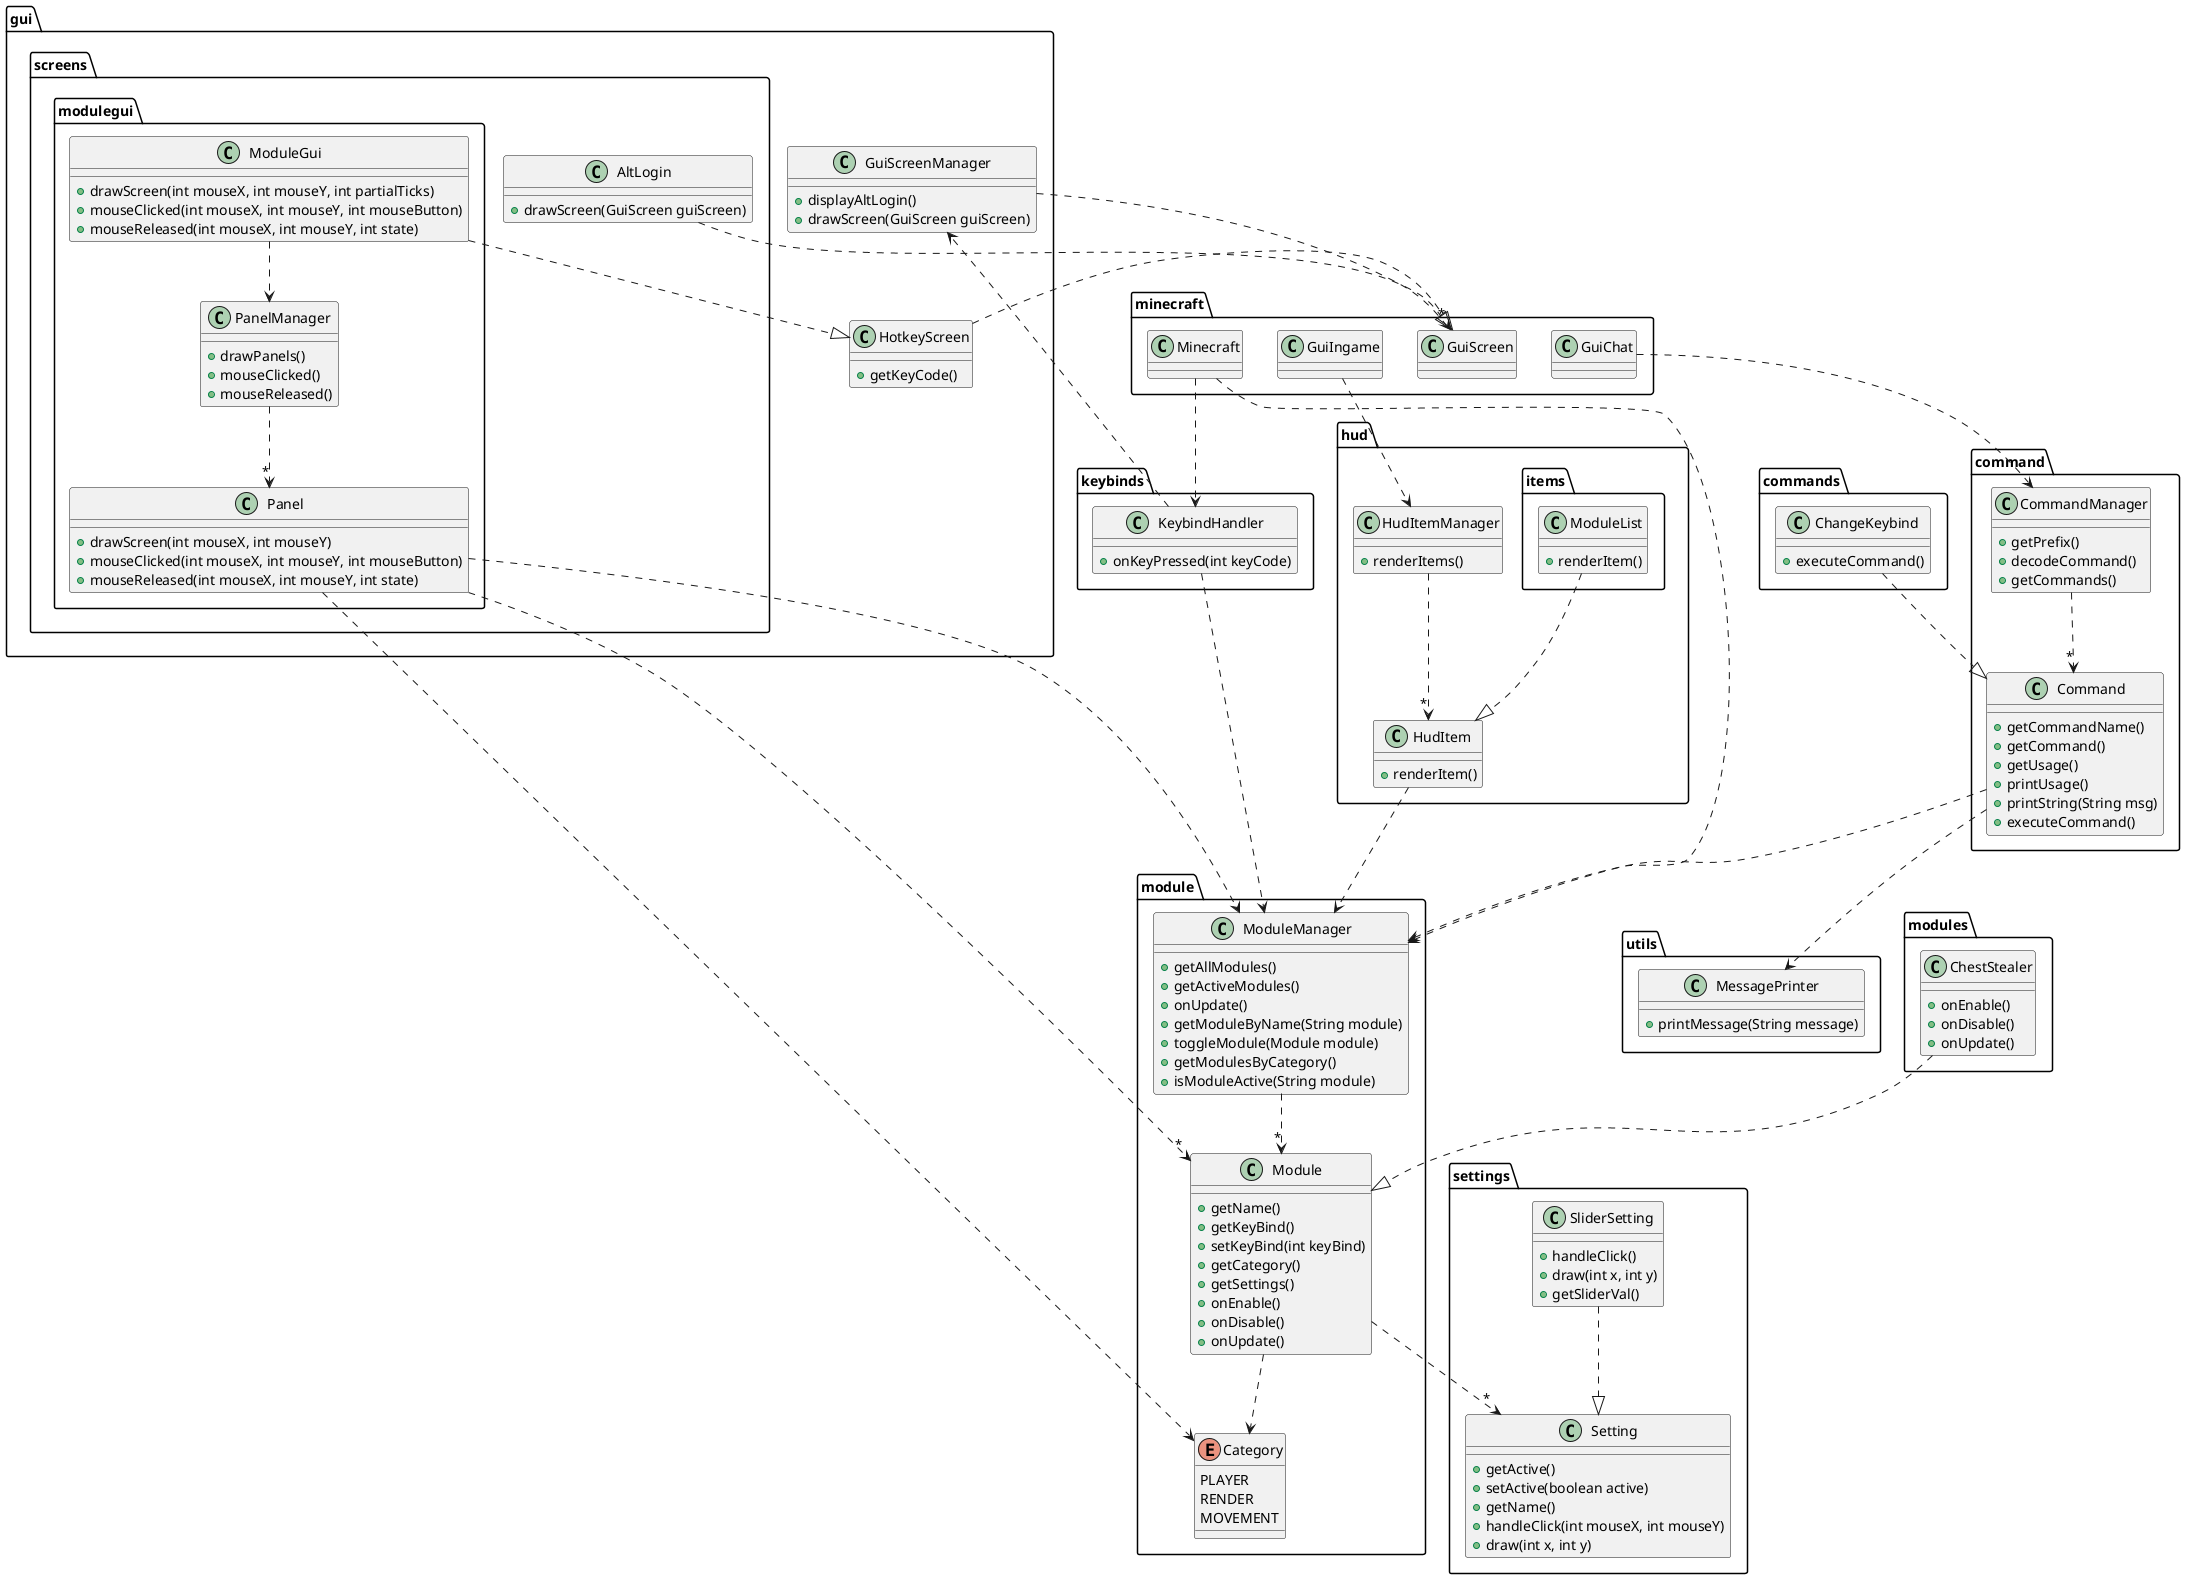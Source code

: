 @startuml

namespace minecraft {
class Minecraft
class GuiScreen
class GuiChat
class GuiIngame
}

namespace command {
class Command {
    + getCommandName()
    + getCommand()
    + getUsage()
    + printUsage()
    + printString(String msg)
    + executeCommand()
}

class CommandManager {
    + getPrefix()
    + decodeCommand()
    + getCommands()
}
}

namespace commands {
class ChangeKeybind {
    + executeCommand()
}
}

namespace gui {
namespace screens {
namespace modulegui {
class Panel {
    + drawScreen(int mouseX, int mouseY)
    + mouseClicked(int mouseX, int mouseY, int mouseButton)
    + mouseReleased(int mouseX, int mouseY, int state)
}

class PanelManager {
    + drawPanels()
    + mouseClicked()
    + mouseReleased()
}
class ModuleGui {
    + drawScreen(int mouseX, int mouseY, int partialTicks)
    + mouseClicked(int mouseX, int mouseY, int mouseButton)
    + mouseReleased(int mouseX, int mouseY, int state)
}
}

class AltLogin {
    + drawScreen(GuiScreen guiScreen)
}
}

class GuiScreenManager {
    + displayAltLogin()
    + drawScreen(GuiScreen guiScreen)
}

class HotkeyScreen {
    + getKeyCode()
}
}

namespace hud {
class HudItem {
    + renderItem()
}

namespace items {
class ModuleList {
    + renderItem()
}
}

class HudItemManager {
    + renderItems()
}
}

namespace keybinds {
class KeybindHandler {
    + onKeyPressed(int keyCode)
}
}

namespace module {
class Module {
    + getName()
    + getKeyBind()
    + setKeyBind(int keyBind)
    + getCategory()
    + getSettings()
    + onEnable()
    + onDisable()
    + onUpdate()
}

class ModuleManager {
    + getAllModules()
    + getActiveModules()
    + onUpdate()
    + getModuleByName(String module)
    + toggleModule(Module module)
    + getModulesByCategory()
    + isModuleActive(String module)
}

enum Category {
    PLAYER
    RENDER
    MOVEMENT
}
}

namespace modules {
class ChestStealer {
    + onEnable()
    + onDisable()
    + onUpdate()
}
}

namespace settings {
class Setting {
    + getActive()
    + setActive(boolean active)
    + getName()
    + handleClick(int mouseX, int mouseY)
    + draw(int x, int y)
}
}

namespace settings {
class SliderSetting {
    + handleClick()
    + draw(int x, int y)
    + getSliderVal()
}
}

namespace utils {
class MessagePrinter {
    + printMessage(String message)
}
}

Minecraft ..> ModuleManager
Minecraft ..> KeybindHandler
GuiChat ..> CommandManager
GuiIngame ..> HudItemManager
GuiScreenManager ..> "*" GuiScreen
ModuleGui ..|> HotkeyScreen
HotkeyScreen ..|> GuiScreen
AltLogin ..|> GuiScreen
ModuleManager ..> "*" Module
Module ..> Category
Module ..> "*" Setting
KeybindHandler ..> ModuleManager
KeybindHandler ..> GuiScreenManager
Panel ..> "*" Module
Panel ..> Category
ModuleGui ..> PanelManager
PanelManager ..> "*" Panel
Panel ..> ModuleManager
HudItem ..> ModuleManager
HudItemManager ..> "*" HudItem
CommandManager ..> "*" Command
Command ..> ModuleManager
Command ..> MessagePrinter
ChangeKeybind ..|> Command
ModuleList ..|> HudItem
ChestStealer ..|> Module
SliderSetting ..|> Setting

@enduml
